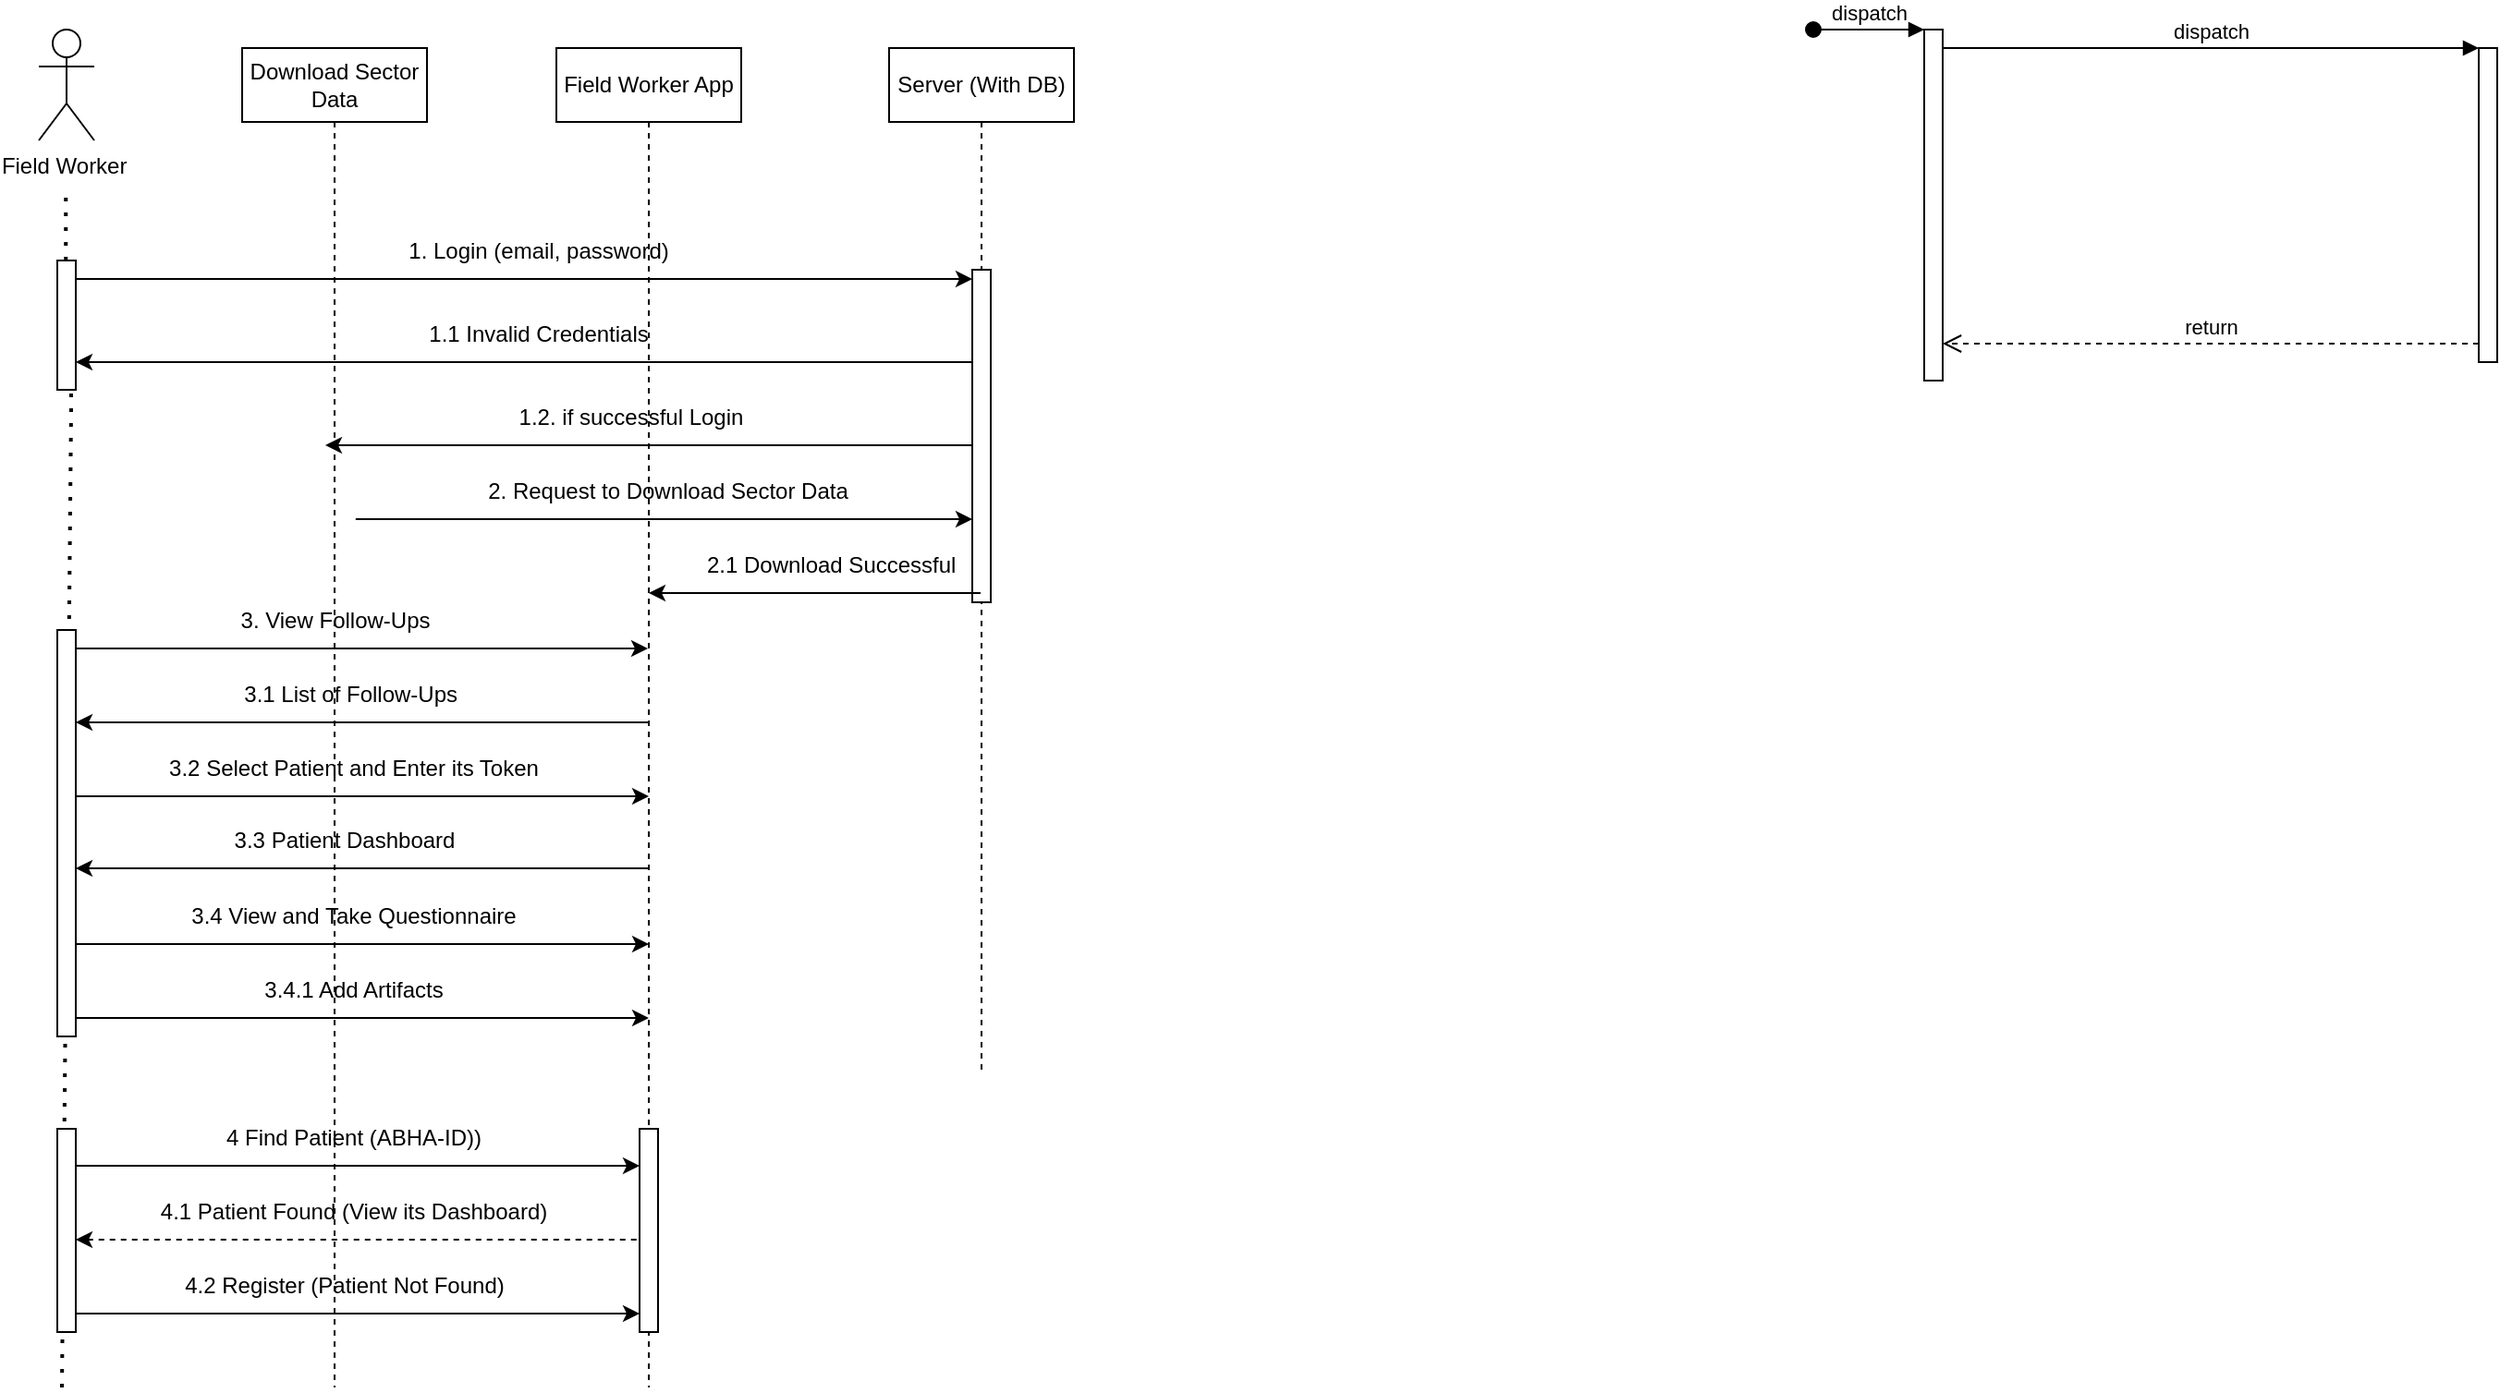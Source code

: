 <mxfile version="23.1.7" type="github">
  <diagram name="Page-1" id="2YBvvXClWsGukQMizWep">
    <mxGraphModel dx="808" dy="434" grid="1" gridSize="10" guides="1" tooltips="1" connect="1" arrows="1" fold="1" page="1" pageScale="1" pageWidth="850" pageHeight="1100" math="0" shadow="0">
      <root>
        <mxCell id="0" />
        <mxCell id="1" parent="0" />
        <mxCell id="aM9ryv3xv72pqoxQDRHE-5" value="Download Sector Data" style="shape=umlLifeline;perimeter=lifelinePerimeter;whiteSpace=wrap;html=1;container=0;dropTarget=0;collapsible=0;recursiveResize=0;outlineConnect=0;portConstraint=eastwest;newEdgeStyle={&quot;edgeStyle&quot;:&quot;elbowEdgeStyle&quot;,&quot;elbow&quot;:&quot;vertical&quot;,&quot;curved&quot;:0,&quot;rounded&quot;:0};" parent="1" vertex="1">
          <mxGeometry x="630" y="105" width="100" height="725" as="geometry" />
        </mxCell>
        <mxCell id="aM9ryv3xv72pqoxQDRHE-2" value="" style="html=1;points=[];perimeter=orthogonalPerimeter;outlineConnect=0;targetShapes=umlLifeline;portConstraint=eastwest;newEdgeStyle={&quot;edgeStyle&quot;:&quot;elbowEdgeStyle&quot;,&quot;elbow&quot;:&quot;vertical&quot;,&quot;curved&quot;:0,&quot;rounded&quot;:0};" parent="1" vertex="1">
          <mxGeometry x="1540" y="95" width="10" height="190" as="geometry" />
        </mxCell>
        <mxCell id="aM9ryv3xv72pqoxQDRHE-3" value="dispatch" style="html=1;verticalAlign=bottom;startArrow=oval;endArrow=block;startSize=8;edgeStyle=elbowEdgeStyle;elbow=vertical;curved=0;rounded=0;" parent="1" target="aM9ryv3xv72pqoxQDRHE-2" edge="1">
          <mxGeometry relative="1" as="geometry">
            <mxPoint x="1480" y="95" as="sourcePoint" />
          </mxGeometry>
        </mxCell>
        <mxCell id="aM9ryv3xv72pqoxQDRHE-6" value="" style="html=1;points=[];perimeter=orthogonalPerimeter;outlineConnect=0;targetShapes=umlLifeline;portConstraint=eastwest;newEdgeStyle={&quot;edgeStyle&quot;:&quot;elbowEdgeStyle&quot;,&quot;elbow&quot;:&quot;vertical&quot;,&quot;curved&quot;:0,&quot;rounded&quot;:0};" parent="1" vertex="1">
          <mxGeometry x="1840" y="105" width="10" height="170" as="geometry" />
        </mxCell>
        <mxCell id="aM9ryv3xv72pqoxQDRHE-7" value="dispatch" style="html=1;verticalAlign=bottom;endArrow=block;edgeStyle=elbowEdgeStyle;elbow=vertical;curved=0;rounded=0;" parent="1" source="aM9ryv3xv72pqoxQDRHE-2" target="aM9ryv3xv72pqoxQDRHE-6" edge="1">
          <mxGeometry relative="1" as="geometry">
            <mxPoint x="1650" y="115" as="sourcePoint" />
            <Array as="points">
              <mxPoint x="1635" y="105" />
            </Array>
          </mxGeometry>
        </mxCell>
        <mxCell id="aM9ryv3xv72pqoxQDRHE-8" value="return" style="html=1;verticalAlign=bottom;endArrow=open;dashed=1;endSize=8;edgeStyle=elbowEdgeStyle;elbow=vertical;curved=0;rounded=0;" parent="1" source="aM9ryv3xv72pqoxQDRHE-6" target="aM9ryv3xv72pqoxQDRHE-2" edge="1">
          <mxGeometry relative="1" as="geometry">
            <mxPoint x="1650" y="190" as="targetPoint" />
            <Array as="points">
              <mxPoint x="1645" y="265" />
            </Array>
          </mxGeometry>
        </mxCell>
        <mxCell id="oBV-2JLyiLcAPzUt3Duw-1" value="Field Worker App" style="shape=umlLifeline;perimeter=lifelinePerimeter;whiteSpace=wrap;html=1;container=0;dropTarget=0;collapsible=0;recursiveResize=0;outlineConnect=0;portConstraint=eastwest;newEdgeStyle={&quot;edgeStyle&quot;:&quot;elbowEdgeStyle&quot;,&quot;elbow&quot;:&quot;vertical&quot;,&quot;curved&quot;:0,&quot;rounded&quot;:0};" vertex="1" parent="1">
          <mxGeometry x="800" y="105" width="100" height="725" as="geometry" />
        </mxCell>
        <mxCell id="oBV-2JLyiLcAPzUt3Duw-55" value="" style="html=1;points=[];perimeter=orthogonalPerimeter;outlineConnect=0;targetShapes=umlLifeline;portConstraint=eastwest;newEdgeStyle={&quot;edgeStyle&quot;:&quot;elbowEdgeStyle&quot;,&quot;elbow&quot;:&quot;vertical&quot;,&quot;curved&quot;:0,&quot;rounded&quot;:0};" vertex="1" parent="oBV-2JLyiLcAPzUt3Duw-1">
          <mxGeometry x="45" y="585" width="10" height="110" as="geometry" />
        </mxCell>
        <mxCell id="oBV-2JLyiLcAPzUt3Duw-2" value="Server (With DB)" style="shape=umlLifeline;perimeter=lifelinePerimeter;whiteSpace=wrap;html=1;container=0;dropTarget=0;collapsible=0;recursiveResize=0;outlineConnect=0;portConstraint=eastwest;newEdgeStyle={&quot;edgeStyle&quot;:&quot;elbowEdgeStyle&quot;,&quot;elbow&quot;:&quot;vertical&quot;,&quot;curved&quot;:0,&quot;rounded&quot;:0};" vertex="1" parent="1">
          <mxGeometry x="980" y="105" width="100" height="555" as="geometry" />
        </mxCell>
        <mxCell id="aM9ryv3xv72pqoxQDRHE-4" value="" style="html=1;points=[];perimeter=orthogonalPerimeter;outlineConnect=0;targetShapes=umlLifeline;portConstraint=eastwest;newEdgeStyle={&quot;edgeStyle&quot;:&quot;elbowEdgeStyle&quot;,&quot;elbow&quot;:&quot;vertical&quot;,&quot;curved&quot;:0,&quot;rounded&quot;:0};" parent="oBV-2JLyiLcAPzUt3Duw-2" vertex="1">
          <mxGeometry x="45" y="120" width="10" height="180" as="geometry" />
        </mxCell>
        <mxCell id="oBV-2JLyiLcAPzUt3Duw-3" value="Field Worker&amp;nbsp;" style="shape=umlActor;verticalLabelPosition=bottom;verticalAlign=top;html=1;outlineConnect=0;" vertex="1" parent="1">
          <mxGeometry x="520" y="95" width="30" height="60" as="geometry" />
        </mxCell>
        <mxCell id="oBV-2JLyiLcAPzUt3Duw-4" value="" style="endArrow=classic;html=1;rounded=0;" edge="1" parent="1" target="aM9ryv3xv72pqoxQDRHE-4">
          <mxGeometry width="50" height="50" relative="1" as="geometry">
            <mxPoint x="540" y="230" as="sourcePoint" />
            <mxPoint x="1020" y="230" as="targetPoint" />
          </mxGeometry>
        </mxCell>
        <mxCell id="oBV-2JLyiLcAPzUt3Duw-5" value="1. Login (email, password)" style="text;html=1;align=center;verticalAlign=middle;resizable=0;points=[];autosize=1;strokeColor=none;fillColor=none;" vertex="1" parent="1">
          <mxGeometry x="710" y="200" width="160" height="30" as="geometry" />
        </mxCell>
        <mxCell id="oBV-2JLyiLcAPzUt3Duw-6" value="" style="endArrow=classic;html=1;rounded=0;" edge="1" parent="1" source="aM9ryv3xv72pqoxQDRHE-4">
          <mxGeometry width="50" height="50" relative="1" as="geometry">
            <mxPoint x="1025" y="320" as="sourcePoint" />
            <mxPoint x="674.996" y="320" as="targetPoint" />
          </mxGeometry>
        </mxCell>
        <mxCell id="oBV-2JLyiLcAPzUt3Duw-7" value="1.2. if successful Login" style="text;html=1;align=center;verticalAlign=middle;resizable=0;points=[];autosize=1;strokeColor=none;fillColor=none;" vertex="1" parent="1">
          <mxGeometry x="770" y="290" width="140" height="30" as="geometry" />
        </mxCell>
        <mxCell id="oBV-2JLyiLcAPzUt3Duw-8" value="" style="endArrow=classic;html=1;rounded=0;" edge="1" parent="1" source="aM9ryv3xv72pqoxQDRHE-4">
          <mxGeometry width="50" height="50" relative="1" as="geometry">
            <mxPoint x="1029.5" y="275" as="sourcePoint" />
            <mxPoint x="540" y="275" as="targetPoint" />
          </mxGeometry>
        </mxCell>
        <mxCell id="oBV-2JLyiLcAPzUt3Duw-9" value="1.1 Invalid Credentials" style="text;html=1;align=center;verticalAlign=middle;resizable=0;points=[];autosize=1;strokeColor=none;fillColor=none;" vertex="1" parent="1">
          <mxGeometry x="720" y="245" width="140" height="30" as="geometry" />
        </mxCell>
        <mxCell id="oBV-2JLyiLcAPzUt3Duw-10" value="" style="endArrow=classic;startArrow=none;html=1;rounded=0;startFill=0;" edge="1" parent="1" target="aM9ryv3xv72pqoxQDRHE-4">
          <mxGeometry width="50" height="50" relative="1" as="geometry">
            <mxPoint x="691.41" y="360" as="sourcePoint" />
            <mxPoint x="1028.59" y="360" as="targetPoint" />
          </mxGeometry>
        </mxCell>
        <mxCell id="oBV-2JLyiLcAPzUt3Duw-11" value="2. Request to Download Sector Data" style="text;html=1;align=center;verticalAlign=middle;resizable=0;points=[];autosize=1;strokeColor=none;fillColor=none;" vertex="1" parent="1">
          <mxGeometry x="750" y="330" width="220" height="30" as="geometry" />
        </mxCell>
        <mxCell id="oBV-2JLyiLcAPzUt3Duw-13" value="" style="endArrow=none;dashed=1;html=1;dashPattern=1 3;strokeWidth=2;rounded=0;" edge="1" parent="1" source="oBV-2JLyiLcAPzUt3Duw-42">
          <mxGeometry width="50" height="50" relative="1" as="geometry">
            <mxPoint x="530" y="830" as="sourcePoint" />
            <mxPoint x="534.62" y="182.5" as="targetPoint" />
          </mxGeometry>
        </mxCell>
        <mxCell id="oBV-2JLyiLcAPzUt3Duw-14" value="" style="endArrow=classic;html=1;rounded=0;" edge="1" parent="1" source="oBV-2JLyiLcAPzUt3Duw-2" target="oBV-2JLyiLcAPzUt3Duw-1">
          <mxGeometry width="50" height="50" relative="1" as="geometry">
            <mxPoint x="490" y="450" as="sourcePoint" />
            <mxPoint x="540" y="400" as="targetPoint" />
            <Array as="points">
              <mxPoint x="940" y="400" />
            </Array>
          </mxGeometry>
        </mxCell>
        <mxCell id="oBV-2JLyiLcAPzUt3Duw-15" value="2.1 Download Successful&amp;nbsp;" style="text;html=1;align=center;verticalAlign=middle;resizable=0;points=[];autosize=1;strokeColor=none;fillColor=none;" vertex="1" parent="1">
          <mxGeometry x="870" y="370" width="160" height="30" as="geometry" />
        </mxCell>
        <mxCell id="oBV-2JLyiLcAPzUt3Duw-17" value="" style="endArrow=classic;html=1;rounded=0;" edge="1" parent="1" target="oBV-2JLyiLcAPzUt3Duw-1">
          <mxGeometry width="50" height="50" relative="1" as="geometry">
            <mxPoint x="540" y="430" as="sourcePoint" />
            <mxPoint x="740" y="430" as="targetPoint" />
          </mxGeometry>
        </mxCell>
        <mxCell id="oBV-2JLyiLcAPzUt3Duw-18" value="3. View Follow-Ups" style="text;html=1;align=center;verticalAlign=middle;resizable=0;points=[];autosize=1;strokeColor=none;fillColor=none;" vertex="1" parent="1">
          <mxGeometry x="615" y="400" width="130" height="30" as="geometry" />
        </mxCell>
        <mxCell id="oBV-2JLyiLcAPzUt3Duw-24" value="" style="endArrow=none;html=1;rounded=0;startArrow=classic;startFill=1;endFill=0;" edge="1" parent="1" target="oBV-2JLyiLcAPzUt3Duw-1">
          <mxGeometry width="50" height="50" relative="1" as="geometry">
            <mxPoint x="540" y="470" as="sourcePoint" />
            <mxPoint x="850" y="470" as="targetPoint" />
            <Array as="points" />
          </mxGeometry>
        </mxCell>
        <mxCell id="oBV-2JLyiLcAPzUt3Duw-26" value="3.1 List of Follow-Ups&amp;nbsp;" style="text;html=1;align=center;verticalAlign=middle;resizable=0;points=[];autosize=1;strokeColor=none;fillColor=none;" vertex="1" parent="1">
          <mxGeometry x="620" y="440" width="140" height="30" as="geometry" />
        </mxCell>
        <mxCell id="oBV-2JLyiLcAPzUt3Duw-28" value="" style="endArrow=classic;html=1;rounded=0;" edge="1" parent="1">
          <mxGeometry width="50" height="50" relative="1" as="geometry">
            <mxPoint x="540" y="510" as="sourcePoint" />
            <mxPoint x="850" y="510" as="targetPoint" />
            <Array as="points" />
          </mxGeometry>
        </mxCell>
        <mxCell id="oBV-2JLyiLcAPzUt3Duw-29" value="3.2 Select Patient and Enter its Token" style="text;html=1;align=center;verticalAlign=middle;resizable=0;points=[];autosize=1;strokeColor=none;fillColor=none;" vertex="1" parent="1">
          <mxGeometry x="580" y="480" width="220" height="30" as="geometry" />
        </mxCell>
        <mxCell id="oBV-2JLyiLcAPzUt3Duw-30" value="" style="endArrow=none;html=1;rounded=0;startArrow=classic;startFill=1;endFill=0;" edge="1" parent="1">
          <mxGeometry width="50" height="50" relative="1" as="geometry">
            <mxPoint x="540" y="549" as="sourcePoint" />
            <mxPoint x="850" y="549" as="targetPoint" />
            <Array as="points" />
          </mxGeometry>
        </mxCell>
        <mxCell id="oBV-2JLyiLcAPzUt3Duw-31" value="3.3 Patient Dashboard" style="text;html=1;align=center;verticalAlign=middle;resizable=0;points=[];autosize=1;strokeColor=none;fillColor=none;" vertex="1" parent="1">
          <mxGeometry x="615" y="519" width="140" height="30" as="geometry" />
        </mxCell>
        <mxCell id="oBV-2JLyiLcAPzUt3Duw-32" value="" style="endArrow=classic;html=1;rounded=0;" edge="1" parent="1">
          <mxGeometry width="50" height="50" relative="1" as="geometry">
            <mxPoint x="540" y="590" as="sourcePoint" />
            <mxPoint x="850" y="590" as="targetPoint" />
            <Array as="points" />
          </mxGeometry>
        </mxCell>
        <mxCell id="oBV-2JLyiLcAPzUt3Duw-33" value="3.4 View and Take Questionnaire" style="text;html=1;align=center;verticalAlign=middle;resizable=0;points=[];autosize=1;strokeColor=none;fillColor=none;" vertex="1" parent="1">
          <mxGeometry x="590" y="560" width="200" height="30" as="geometry" />
        </mxCell>
        <mxCell id="oBV-2JLyiLcAPzUt3Duw-34" value="" style="endArrow=classic;html=1;rounded=0;" edge="1" parent="1">
          <mxGeometry width="50" height="50" relative="1" as="geometry">
            <mxPoint x="540" y="630" as="sourcePoint" />
            <mxPoint x="850" y="630" as="targetPoint" />
            <Array as="points" />
          </mxGeometry>
        </mxCell>
        <mxCell id="oBV-2JLyiLcAPzUt3Duw-35" value="3.4.1 Add Artifacts" style="text;html=1;align=center;verticalAlign=middle;resizable=0;points=[];autosize=1;strokeColor=none;fillColor=none;" vertex="1" parent="1">
          <mxGeometry x="630" y="600" width="120" height="30" as="geometry" />
        </mxCell>
        <mxCell id="oBV-2JLyiLcAPzUt3Duw-36" value="" style="endArrow=classic;html=1;rounded=0;" edge="1" parent="1" target="oBV-2JLyiLcAPzUt3Duw-55">
          <mxGeometry width="50" height="50" relative="1" as="geometry">
            <mxPoint x="540" y="710" as="sourcePoint" />
            <mxPoint x="840" y="710" as="targetPoint" />
            <Array as="points" />
          </mxGeometry>
        </mxCell>
        <mxCell id="oBV-2JLyiLcAPzUt3Duw-37" value="4 Find Patient (ABHA-ID))" style="text;html=1;align=center;verticalAlign=middle;resizable=0;points=[];autosize=1;strokeColor=none;fillColor=none;" vertex="1" parent="1">
          <mxGeometry x="610" y="680" width="160" height="30" as="geometry" />
        </mxCell>
        <mxCell id="oBV-2JLyiLcAPzUt3Duw-38" value="" style="endArrow=none;html=1;rounded=0;dashed=1;endFill=0;startArrow=classic;startFill=1;" edge="1" parent="1" target="oBV-2JLyiLcAPzUt3Duw-55">
          <mxGeometry width="50" height="50" relative="1" as="geometry">
            <mxPoint x="540" y="750" as="sourcePoint" />
            <mxPoint x="840" y="750" as="targetPoint" />
            <Array as="points" />
          </mxGeometry>
        </mxCell>
        <mxCell id="oBV-2JLyiLcAPzUt3Duw-39" value="4.1 Patient Found (View its Dashboard)" style="text;html=1;align=center;verticalAlign=middle;resizable=0;points=[];autosize=1;strokeColor=none;fillColor=none;" vertex="1" parent="1">
          <mxGeometry x="575" y="720" width="230" height="30" as="geometry" />
        </mxCell>
        <mxCell id="oBV-2JLyiLcAPzUt3Duw-40" value="" style="endArrow=classic;html=1;rounded=0;" edge="1" parent="1" source="oBV-2JLyiLcAPzUt3Duw-52">
          <mxGeometry width="50" height="50" relative="1" as="geometry">
            <mxPoint x="535" y="790" as="sourcePoint" />
            <mxPoint x="845" y="790" as="targetPoint" />
            <Array as="points" />
          </mxGeometry>
        </mxCell>
        <mxCell id="oBV-2JLyiLcAPzUt3Duw-41" value="4.2 Register (Patient Not Found)" style="text;html=1;align=center;verticalAlign=middle;resizable=0;points=[];autosize=1;strokeColor=none;fillColor=none;" vertex="1" parent="1">
          <mxGeometry x="585" y="760" width="200" height="30" as="geometry" />
        </mxCell>
        <mxCell id="oBV-2JLyiLcAPzUt3Duw-44" value="" style="endArrow=none;dashed=1;html=1;dashPattern=1 3;strokeWidth=2;rounded=0;" edge="1" parent="1">
          <mxGeometry width="50" height="50" relative="1" as="geometry">
            <mxPoint x="532.5" y="830" as="sourcePoint" />
            <mxPoint x="537.5" y="290" as="targetPoint" />
            <Array as="points">
              <mxPoint x="537.5" y="300" />
            </Array>
          </mxGeometry>
        </mxCell>
        <mxCell id="oBV-2JLyiLcAPzUt3Duw-42" value="" style="html=1;points=[];perimeter=orthogonalPerimeter;outlineConnect=0;targetShapes=umlLifeline;portConstraint=eastwest;newEdgeStyle={&quot;edgeStyle&quot;:&quot;elbowEdgeStyle&quot;,&quot;elbow&quot;:&quot;vertical&quot;,&quot;curved&quot;:0,&quot;rounded&quot;:0};" vertex="1" parent="1">
          <mxGeometry x="530" y="220" width="10" height="70" as="geometry" />
        </mxCell>
        <mxCell id="oBV-2JLyiLcAPzUt3Duw-45" value="" style="html=1;points=[];perimeter=orthogonalPerimeter;outlineConnect=0;targetShapes=umlLifeline;portConstraint=eastwest;newEdgeStyle={&quot;edgeStyle&quot;:&quot;elbowEdgeStyle&quot;,&quot;elbow&quot;:&quot;vertical&quot;,&quot;curved&quot;:0,&quot;rounded&quot;:0};" vertex="1" parent="1">
          <mxGeometry x="530" y="420" width="10" height="220" as="geometry" />
        </mxCell>
        <mxCell id="oBV-2JLyiLcAPzUt3Duw-54" value="" style="endArrow=classic;html=1;rounded=0;" edge="1" parent="1" target="oBV-2JLyiLcAPzUt3Duw-52">
          <mxGeometry width="50" height="50" relative="1" as="geometry">
            <mxPoint x="535" y="790" as="sourcePoint" />
            <mxPoint x="845" y="790" as="targetPoint" />
            <Array as="points" />
          </mxGeometry>
        </mxCell>
        <mxCell id="oBV-2JLyiLcAPzUt3Duw-52" value="" style="html=1;points=[];perimeter=orthogonalPerimeter;outlineConnect=0;targetShapes=umlLifeline;portConstraint=eastwest;newEdgeStyle={&quot;edgeStyle&quot;:&quot;elbowEdgeStyle&quot;,&quot;elbow&quot;:&quot;vertical&quot;,&quot;curved&quot;:0,&quot;rounded&quot;:0};" vertex="1" parent="1">
          <mxGeometry x="530" y="690" width="10" height="110" as="geometry" />
        </mxCell>
      </root>
    </mxGraphModel>
  </diagram>
</mxfile>
